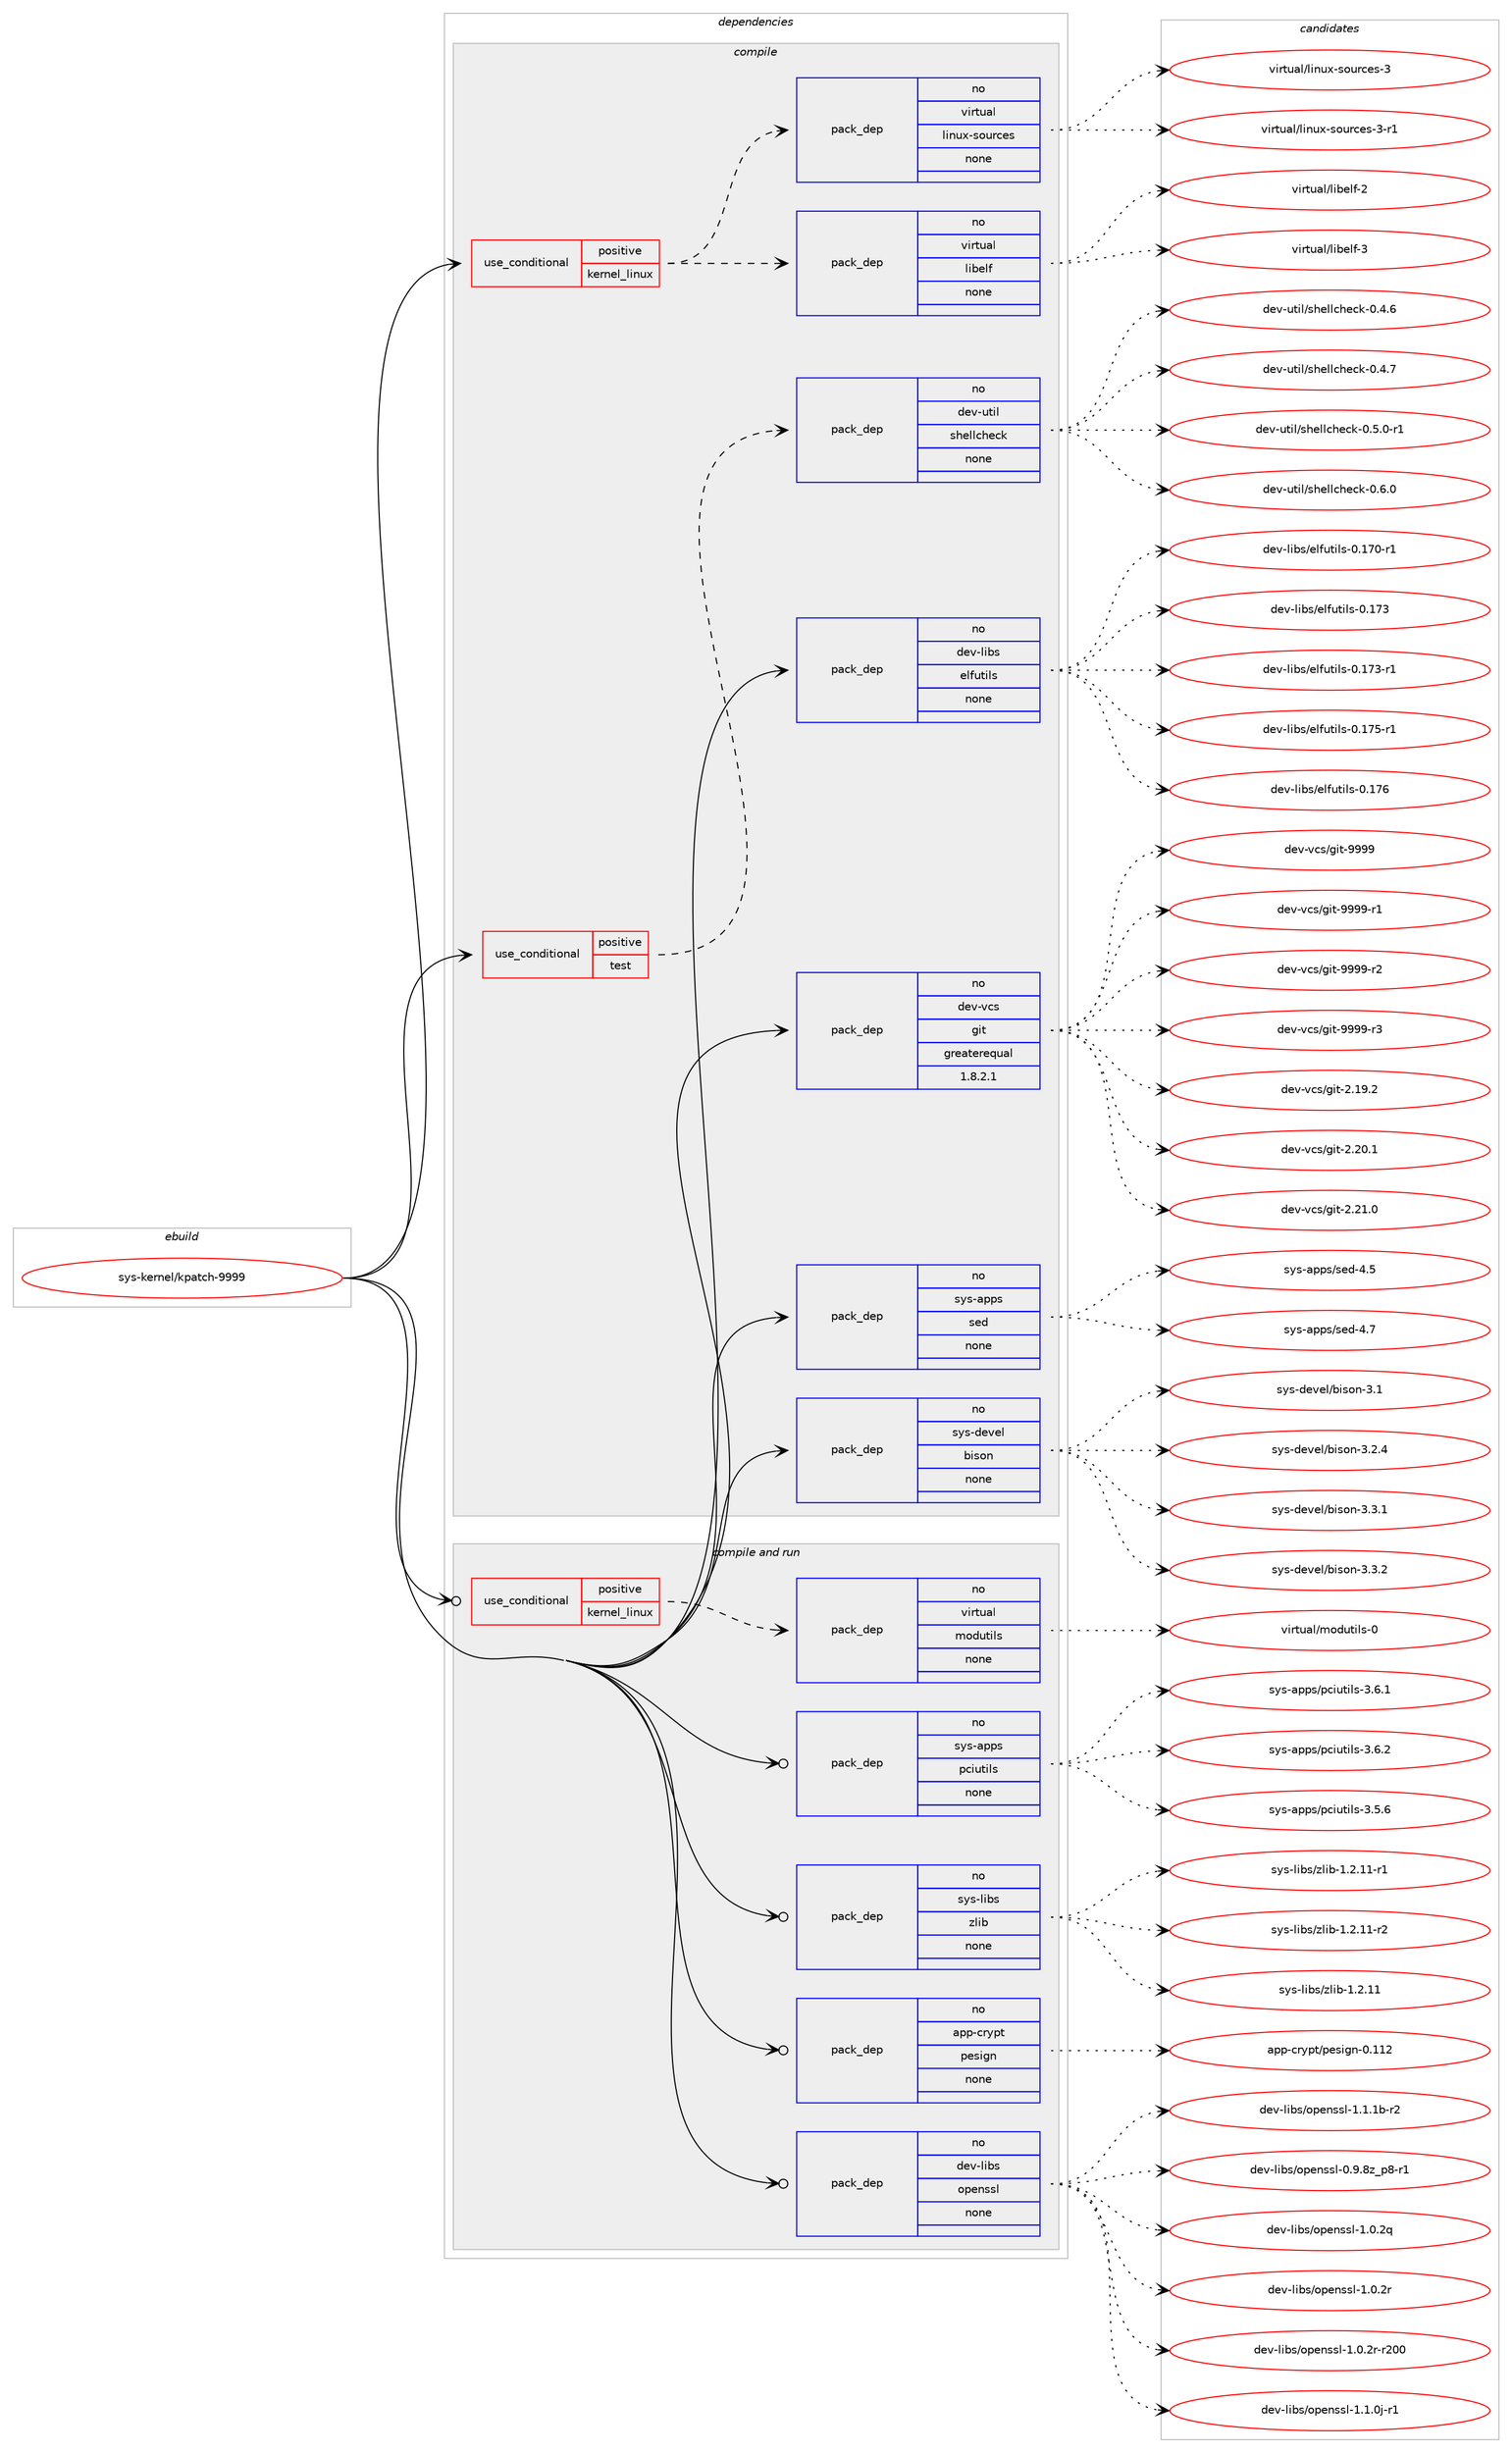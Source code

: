 digraph prolog {

# *************
# Graph options
# *************

newrank=true;
concentrate=true;
compound=true;
graph [rankdir=LR,fontname=Helvetica,fontsize=10,ranksep=1.5];#, ranksep=2.5, nodesep=0.2];
edge  [arrowhead=vee];
node  [fontname=Helvetica,fontsize=10];

# **********
# The ebuild
# **********

subgraph cluster_leftcol {
color=gray;
rank=same;
label=<<i>ebuild</i>>;
id [label="sys-kernel/kpatch-9999", color=red, width=4, href="../sys-kernel/kpatch-9999.svg"];
}

# ****************
# The dependencies
# ****************

subgraph cluster_midcol {
color=gray;
label=<<i>dependencies</i>>;
subgraph cluster_compile {
fillcolor="#eeeeee";
style=filled;
label=<<i>compile</i>>;
subgraph cond461288 {
dependency1735382 [label=<<TABLE BORDER="0" CELLBORDER="1" CELLSPACING="0" CELLPADDING="4"><TR><TD ROWSPAN="3" CELLPADDING="10">use_conditional</TD></TR><TR><TD>positive</TD></TR><TR><TD>kernel_linux</TD></TR></TABLE>>, shape=none, color=red];
subgraph pack1245585 {
dependency1735383 [label=<<TABLE BORDER="0" CELLBORDER="1" CELLSPACING="0" CELLPADDING="4" WIDTH="220"><TR><TD ROWSPAN="6" CELLPADDING="30">pack_dep</TD></TR><TR><TD WIDTH="110">no</TD></TR><TR><TD>virtual</TD></TR><TR><TD>linux-sources</TD></TR><TR><TD>none</TD></TR><TR><TD></TD></TR></TABLE>>, shape=none, color=blue];
}
dependency1735382:e -> dependency1735383:w [weight=20,style="dashed",arrowhead="vee"];
subgraph pack1245586 {
dependency1735384 [label=<<TABLE BORDER="0" CELLBORDER="1" CELLSPACING="0" CELLPADDING="4" WIDTH="220"><TR><TD ROWSPAN="6" CELLPADDING="30">pack_dep</TD></TR><TR><TD WIDTH="110">no</TD></TR><TR><TD>virtual</TD></TR><TR><TD>libelf</TD></TR><TR><TD>none</TD></TR><TR><TD></TD></TR></TABLE>>, shape=none, color=blue];
}
dependency1735382:e -> dependency1735384:w [weight=20,style="dashed",arrowhead="vee"];
}
id:e -> dependency1735382:w [weight=20,style="solid",arrowhead="vee"];
subgraph cond461289 {
dependency1735385 [label=<<TABLE BORDER="0" CELLBORDER="1" CELLSPACING="0" CELLPADDING="4"><TR><TD ROWSPAN="3" CELLPADDING="10">use_conditional</TD></TR><TR><TD>positive</TD></TR><TR><TD>test</TD></TR></TABLE>>, shape=none, color=red];
subgraph pack1245587 {
dependency1735386 [label=<<TABLE BORDER="0" CELLBORDER="1" CELLSPACING="0" CELLPADDING="4" WIDTH="220"><TR><TD ROWSPAN="6" CELLPADDING="30">pack_dep</TD></TR><TR><TD WIDTH="110">no</TD></TR><TR><TD>dev-util</TD></TR><TR><TD>shellcheck</TD></TR><TR><TD>none</TD></TR><TR><TD></TD></TR></TABLE>>, shape=none, color=blue];
}
dependency1735385:e -> dependency1735386:w [weight=20,style="dashed",arrowhead="vee"];
}
id:e -> dependency1735385:w [weight=20,style="solid",arrowhead="vee"];
subgraph pack1245588 {
dependency1735387 [label=<<TABLE BORDER="0" CELLBORDER="1" CELLSPACING="0" CELLPADDING="4" WIDTH="220"><TR><TD ROWSPAN="6" CELLPADDING="30">pack_dep</TD></TR><TR><TD WIDTH="110">no</TD></TR><TR><TD>dev-libs</TD></TR><TR><TD>elfutils</TD></TR><TR><TD>none</TD></TR><TR><TD></TD></TR></TABLE>>, shape=none, color=blue];
}
id:e -> dependency1735387:w [weight=20,style="solid",arrowhead="vee"];
subgraph pack1245589 {
dependency1735388 [label=<<TABLE BORDER="0" CELLBORDER="1" CELLSPACING="0" CELLPADDING="4" WIDTH="220"><TR><TD ROWSPAN="6" CELLPADDING="30">pack_dep</TD></TR><TR><TD WIDTH="110">no</TD></TR><TR><TD>dev-vcs</TD></TR><TR><TD>git</TD></TR><TR><TD>greaterequal</TD></TR><TR><TD>1.8.2.1</TD></TR></TABLE>>, shape=none, color=blue];
}
id:e -> dependency1735388:w [weight=20,style="solid",arrowhead="vee"];
subgraph pack1245590 {
dependency1735389 [label=<<TABLE BORDER="0" CELLBORDER="1" CELLSPACING="0" CELLPADDING="4" WIDTH="220"><TR><TD ROWSPAN="6" CELLPADDING="30">pack_dep</TD></TR><TR><TD WIDTH="110">no</TD></TR><TR><TD>sys-apps</TD></TR><TR><TD>sed</TD></TR><TR><TD>none</TD></TR><TR><TD></TD></TR></TABLE>>, shape=none, color=blue];
}
id:e -> dependency1735389:w [weight=20,style="solid",arrowhead="vee"];
subgraph pack1245591 {
dependency1735390 [label=<<TABLE BORDER="0" CELLBORDER="1" CELLSPACING="0" CELLPADDING="4" WIDTH="220"><TR><TD ROWSPAN="6" CELLPADDING="30">pack_dep</TD></TR><TR><TD WIDTH="110">no</TD></TR><TR><TD>sys-devel</TD></TR><TR><TD>bison</TD></TR><TR><TD>none</TD></TR><TR><TD></TD></TR></TABLE>>, shape=none, color=blue];
}
id:e -> dependency1735390:w [weight=20,style="solid",arrowhead="vee"];
}
subgraph cluster_compileandrun {
fillcolor="#eeeeee";
style=filled;
label=<<i>compile and run</i>>;
subgraph cond461290 {
dependency1735391 [label=<<TABLE BORDER="0" CELLBORDER="1" CELLSPACING="0" CELLPADDING="4"><TR><TD ROWSPAN="3" CELLPADDING="10">use_conditional</TD></TR><TR><TD>positive</TD></TR><TR><TD>kernel_linux</TD></TR></TABLE>>, shape=none, color=red];
subgraph pack1245592 {
dependency1735392 [label=<<TABLE BORDER="0" CELLBORDER="1" CELLSPACING="0" CELLPADDING="4" WIDTH="220"><TR><TD ROWSPAN="6" CELLPADDING="30">pack_dep</TD></TR><TR><TD WIDTH="110">no</TD></TR><TR><TD>virtual</TD></TR><TR><TD>modutils</TD></TR><TR><TD>none</TD></TR><TR><TD></TD></TR></TABLE>>, shape=none, color=blue];
}
dependency1735391:e -> dependency1735392:w [weight=20,style="dashed",arrowhead="vee"];
}
id:e -> dependency1735391:w [weight=20,style="solid",arrowhead="odotvee"];
subgraph pack1245593 {
dependency1735393 [label=<<TABLE BORDER="0" CELLBORDER="1" CELLSPACING="0" CELLPADDING="4" WIDTH="220"><TR><TD ROWSPAN="6" CELLPADDING="30">pack_dep</TD></TR><TR><TD WIDTH="110">no</TD></TR><TR><TD>app-crypt</TD></TR><TR><TD>pesign</TD></TR><TR><TD>none</TD></TR><TR><TD></TD></TR></TABLE>>, shape=none, color=blue];
}
id:e -> dependency1735393:w [weight=20,style="solid",arrowhead="odotvee"];
subgraph pack1245594 {
dependency1735394 [label=<<TABLE BORDER="0" CELLBORDER="1" CELLSPACING="0" CELLPADDING="4" WIDTH="220"><TR><TD ROWSPAN="6" CELLPADDING="30">pack_dep</TD></TR><TR><TD WIDTH="110">no</TD></TR><TR><TD>dev-libs</TD></TR><TR><TD>openssl</TD></TR><TR><TD>none</TD></TR><TR><TD></TD></TR></TABLE>>, shape=none, color=blue];
}
id:e -> dependency1735394:w [weight=20,style="solid",arrowhead="odotvee"];
subgraph pack1245595 {
dependency1735395 [label=<<TABLE BORDER="0" CELLBORDER="1" CELLSPACING="0" CELLPADDING="4" WIDTH="220"><TR><TD ROWSPAN="6" CELLPADDING="30">pack_dep</TD></TR><TR><TD WIDTH="110">no</TD></TR><TR><TD>sys-apps</TD></TR><TR><TD>pciutils</TD></TR><TR><TD>none</TD></TR><TR><TD></TD></TR></TABLE>>, shape=none, color=blue];
}
id:e -> dependency1735395:w [weight=20,style="solid",arrowhead="odotvee"];
subgraph pack1245596 {
dependency1735396 [label=<<TABLE BORDER="0" CELLBORDER="1" CELLSPACING="0" CELLPADDING="4" WIDTH="220"><TR><TD ROWSPAN="6" CELLPADDING="30">pack_dep</TD></TR><TR><TD WIDTH="110">no</TD></TR><TR><TD>sys-libs</TD></TR><TR><TD>zlib</TD></TR><TR><TD>none</TD></TR><TR><TD></TD></TR></TABLE>>, shape=none, color=blue];
}
id:e -> dependency1735396:w [weight=20,style="solid",arrowhead="odotvee"];
}
subgraph cluster_run {
fillcolor="#eeeeee";
style=filled;
label=<<i>run</i>>;
}
}

# **************
# The candidates
# **************

subgraph cluster_choices {
rank=same;
color=gray;
label=<<i>candidates</i>>;

subgraph choice1245585 {
color=black;
nodesep=1;
choice118105114116117971084710810511011712045115111117114991011154551 [label="virtual/linux-sources-3", color=red, width=4,href="../virtual/linux-sources-3.svg"];
choice1181051141161179710847108105110117120451151111171149910111545514511449 [label="virtual/linux-sources-3-r1", color=red, width=4,href="../virtual/linux-sources-3-r1.svg"];
dependency1735383:e -> choice118105114116117971084710810511011712045115111117114991011154551:w [style=dotted,weight="100"];
dependency1735383:e -> choice1181051141161179710847108105110117120451151111171149910111545514511449:w [style=dotted,weight="100"];
}
subgraph choice1245586 {
color=black;
nodesep=1;
choice1181051141161179710847108105981011081024550 [label="virtual/libelf-2", color=red, width=4,href="../virtual/libelf-2.svg"];
choice1181051141161179710847108105981011081024551 [label="virtual/libelf-3", color=red, width=4,href="../virtual/libelf-3.svg"];
dependency1735384:e -> choice1181051141161179710847108105981011081024550:w [style=dotted,weight="100"];
dependency1735384:e -> choice1181051141161179710847108105981011081024551:w [style=dotted,weight="100"];
}
subgraph choice1245587 {
color=black;
nodesep=1;
choice10010111845117116105108471151041011081089910410199107454846524654 [label="dev-util/shellcheck-0.4.6", color=red, width=4,href="../dev-util/shellcheck-0.4.6.svg"];
choice10010111845117116105108471151041011081089910410199107454846524655 [label="dev-util/shellcheck-0.4.7", color=red, width=4,href="../dev-util/shellcheck-0.4.7.svg"];
choice100101118451171161051084711510410110810899104101991074548465346484511449 [label="dev-util/shellcheck-0.5.0-r1", color=red, width=4,href="../dev-util/shellcheck-0.5.0-r1.svg"];
choice10010111845117116105108471151041011081089910410199107454846544648 [label="dev-util/shellcheck-0.6.0", color=red, width=4,href="../dev-util/shellcheck-0.6.0.svg"];
dependency1735386:e -> choice10010111845117116105108471151041011081089910410199107454846524654:w [style=dotted,weight="100"];
dependency1735386:e -> choice10010111845117116105108471151041011081089910410199107454846524655:w [style=dotted,weight="100"];
dependency1735386:e -> choice100101118451171161051084711510410110810899104101991074548465346484511449:w [style=dotted,weight="100"];
dependency1735386:e -> choice10010111845117116105108471151041011081089910410199107454846544648:w [style=dotted,weight="100"];
}
subgraph choice1245588 {
color=black;
nodesep=1;
choice1001011184510810598115471011081021171161051081154548464955484511449 [label="dev-libs/elfutils-0.170-r1", color=red, width=4,href="../dev-libs/elfutils-0.170-r1.svg"];
choice100101118451081059811547101108102117116105108115454846495551 [label="dev-libs/elfutils-0.173", color=red, width=4,href="../dev-libs/elfutils-0.173.svg"];
choice1001011184510810598115471011081021171161051081154548464955514511449 [label="dev-libs/elfutils-0.173-r1", color=red, width=4,href="../dev-libs/elfutils-0.173-r1.svg"];
choice1001011184510810598115471011081021171161051081154548464955534511449 [label="dev-libs/elfutils-0.175-r1", color=red, width=4,href="../dev-libs/elfutils-0.175-r1.svg"];
choice100101118451081059811547101108102117116105108115454846495554 [label="dev-libs/elfutils-0.176", color=red, width=4,href="../dev-libs/elfutils-0.176.svg"];
dependency1735387:e -> choice1001011184510810598115471011081021171161051081154548464955484511449:w [style=dotted,weight="100"];
dependency1735387:e -> choice100101118451081059811547101108102117116105108115454846495551:w [style=dotted,weight="100"];
dependency1735387:e -> choice1001011184510810598115471011081021171161051081154548464955514511449:w [style=dotted,weight="100"];
dependency1735387:e -> choice1001011184510810598115471011081021171161051081154548464955534511449:w [style=dotted,weight="100"];
dependency1735387:e -> choice100101118451081059811547101108102117116105108115454846495554:w [style=dotted,weight="100"];
}
subgraph choice1245589 {
color=black;
nodesep=1;
choice10010111845118991154710310511645504649574650 [label="dev-vcs/git-2.19.2", color=red, width=4,href="../dev-vcs/git-2.19.2.svg"];
choice10010111845118991154710310511645504650484649 [label="dev-vcs/git-2.20.1", color=red, width=4,href="../dev-vcs/git-2.20.1.svg"];
choice10010111845118991154710310511645504650494648 [label="dev-vcs/git-2.21.0", color=red, width=4,href="../dev-vcs/git-2.21.0.svg"];
choice1001011184511899115471031051164557575757 [label="dev-vcs/git-9999", color=red, width=4,href="../dev-vcs/git-9999.svg"];
choice10010111845118991154710310511645575757574511449 [label="dev-vcs/git-9999-r1", color=red, width=4,href="../dev-vcs/git-9999-r1.svg"];
choice10010111845118991154710310511645575757574511450 [label="dev-vcs/git-9999-r2", color=red, width=4,href="../dev-vcs/git-9999-r2.svg"];
choice10010111845118991154710310511645575757574511451 [label="dev-vcs/git-9999-r3", color=red, width=4,href="../dev-vcs/git-9999-r3.svg"];
dependency1735388:e -> choice10010111845118991154710310511645504649574650:w [style=dotted,weight="100"];
dependency1735388:e -> choice10010111845118991154710310511645504650484649:w [style=dotted,weight="100"];
dependency1735388:e -> choice10010111845118991154710310511645504650494648:w [style=dotted,weight="100"];
dependency1735388:e -> choice1001011184511899115471031051164557575757:w [style=dotted,weight="100"];
dependency1735388:e -> choice10010111845118991154710310511645575757574511449:w [style=dotted,weight="100"];
dependency1735388:e -> choice10010111845118991154710310511645575757574511450:w [style=dotted,weight="100"];
dependency1735388:e -> choice10010111845118991154710310511645575757574511451:w [style=dotted,weight="100"];
}
subgraph choice1245590 {
color=black;
nodesep=1;
choice11512111545971121121154711510110045524653 [label="sys-apps/sed-4.5", color=red, width=4,href="../sys-apps/sed-4.5.svg"];
choice11512111545971121121154711510110045524655 [label="sys-apps/sed-4.7", color=red, width=4,href="../sys-apps/sed-4.7.svg"];
dependency1735389:e -> choice11512111545971121121154711510110045524653:w [style=dotted,weight="100"];
dependency1735389:e -> choice11512111545971121121154711510110045524655:w [style=dotted,weight="100"];
}
subgraph choice1245591 {
color=black;
nodesep=1;
choice11512111545100101118101108479810511511111045514649 [label="sys-devel/bison-3.1", color=red, width=4,href="../sys-devel/bison-3.1.svg"];
choice115121115451001011181011084798105115111110455146504652 [label="sys-devel/bison-3.2.4", color=red, width=4,href="../sys-devel/bison-3.2.4.svg"];
choice115121115451001011181011084798105115111110455146514649 [label="sys-devel/bison-3.3.1", color=red, width=4,href="../sys-devel/bison-3.3.1.svg"];
choice115121115451001011181011084798105115111110455146514650 [label="sys-devel/bison-3.3.2", color=red, width=4,href="../sys-devel/bison-3.3.2.svg"];
dependency1735390:e -> choice11512111545100101118101108479810511511111045514649:w [style=dotted,weight="100"];
dependency1735390:e -> choice115121115451001011181011084798105115111110455146504652:w [style=dotted,weight="100"];
dependency1735390:e -> choice115121115451001011181011084798105115111110455146514649:w [style=dotted,weight="100"];
dependency1735390:e -> choice115121115451001011181011084798105115111110455146514650:w [style=dotted,weight="100"];
}
subgraph choice1245592 {
color=black;
nodesep=1;
choice11810511411611797108471091111001171161051081154548 [label="virtual/modutils-0", color=red, width=4,href="../virtual/modutils-0.svg"];
dependency1735392:e -> choice11810511411611797108471091111001171161051081154548:w [style=dotted,weight="100"];
}
subgraph choice1245593 {
color=black;
nodesep=1;
choice97112112459911412111211647112101115105103110454846494950 [label="app-crypt/pesign-0.112", color=red, width=4,href="../app-crypt/pesign-0.112.svg"];
dependency1735393:e -> choice97112112459911412111211647112101115105103110454846494950:w [style=dotted,weight="100"];
}
subgraph choice1245594 {
color=black;
nodesep=1;
choice10010111845108105981154711111210111011511510845484657465612295112564511449 [label="dev-libs/openssl-0.9.8z_p8-r1", color=red, width=4,href="../dev-libs/openssl-0.9.8z_p8-r1.svg"];
choice100101118451081059811547111112101110115115108454946484650113 [label="dev-libs/openssl-1.0.2q", color=red, width=4,href="../dev-libs/openssl-1.0.2q.svg"];
choice100101118451081059811547111112101110115115108454946484650114 [label="dev-libs/openssl-1.0.2r", color=red, width=4,href="../dev-libs/openssl-1.0.2r.svg"];
choice10010111845108105981154711111210111011511510845494648465011445114504848 [label="dev-libs/openssl-1.0.2r-r200", color=red, width=4,href="../dev-libs/openssl-1.0.2r-r200.svg"];
choice1001011184510810598115471111121011101151151084549464946481064511449 [label="dev-libs/openssl-1.1.0j-r1", color=red, width=4,href="../dev-libs/openssl-1.1.0j-r1.svg"];
choice100101118451081059811547111112101110115115108454946494649984511450 [label="dev-libs/openssl-1.1.1b-r2", color=red, width=4,href="../dev-libs/openssl-1.1.1b-r2.svg"];
dependency1735394:e -> choice10010111845108105981154711111210111011511510845484657465612295112564511449:w [style=dotted,weight="100"];
dependency1735394:e -> choice100101118451081059811547111112101110115115108454946484650113:w [style=dotted,weight="100"];
dependency1735394:e -> choice100101118451081059811547111112101110115115108454946484650114:w [style=dotted,weight="100"];
dependency1735394:e -> choice10010111845108105981154711111210111011511510845494648465011445114504848:w [style=dotted,weight="100"];
dependency1735394:e -> choice1001011184510810598115471111121011101151151084549464946481064511449:w [style=dotted,weight="100"];
dependency1735394:e -> choice100101118451081059811547111112101110115115108454946494649984511450:w [style=dotted,weight="100"];
}
subgraph choice1245595 {
color=black;
nodesep=1;
choice11512111545971121121154711299105117116105108115455146534654 [label="sys-apps/pciutils-3.5.6", color=red, width=4,href="../sys-apps/pciutils-3.5.6.svg"];
choice11512111545971121121154711299105117116105108115455146544649 [label="sys-apps/pciutils-3.6.1", color=red, width=4,href="../sys-apps/pciutils-3.6.1.svg"];
choice11512111545971121121154711299105117116105108115455146544650 [label="sys-apps/pciutils-3.6.2", color=red, width=4,href="../sys-apps/pciutils-3.6.2.svg"];
dependency1735395:e -> choice11512111545971121121154711299105117116105108115455146534654:w [style=dotted,weight="100"];
dependency1735395:e -> choice11512111545971121121154711299105117116105108115455146544649:w [style=dotted,weight="100"];
dependency1735395:e -> choice11512111545971121121154711299105117116105108115455146544650:w [style=dotted,weight="100"];
}
subgraph choice1245596 {
color=black;
nodesep=1;
choice1151211154510810598115471221081059845494650464949 [label="sys-libs/zlib-1.2.11", color=red, width=4,href="../sys-libs/zlib-1.2.11.svg"];
choice11512111545108105981154712210810598454946504649494511449 [label="sys-libs/zlib-1.2.11-r1", color=red, width=4,href="../sys-libs/zlib-1.2.11-r1.svg"];
choice11512111545108105981154712210810598454946504649494511450 [label="sys-libs/zlib-1.2.11-r2", color=red, width=4,href="../sys-libs/zlib-1.2.11-r2.svg"];
dependency1735396:e -> choice1151211154510810598115471221081059845494650464949:w [style=dotted,weight="100"];
dependency1735396:e -> choice11512111545108105981154712210810598454946504649494511449:w [style=dotted,weight="100"];
dependency1735396:e -> choice11512111545108105981154712210810598454946504649494511450:w [style=dotted,weight="100"];
}
}

}
